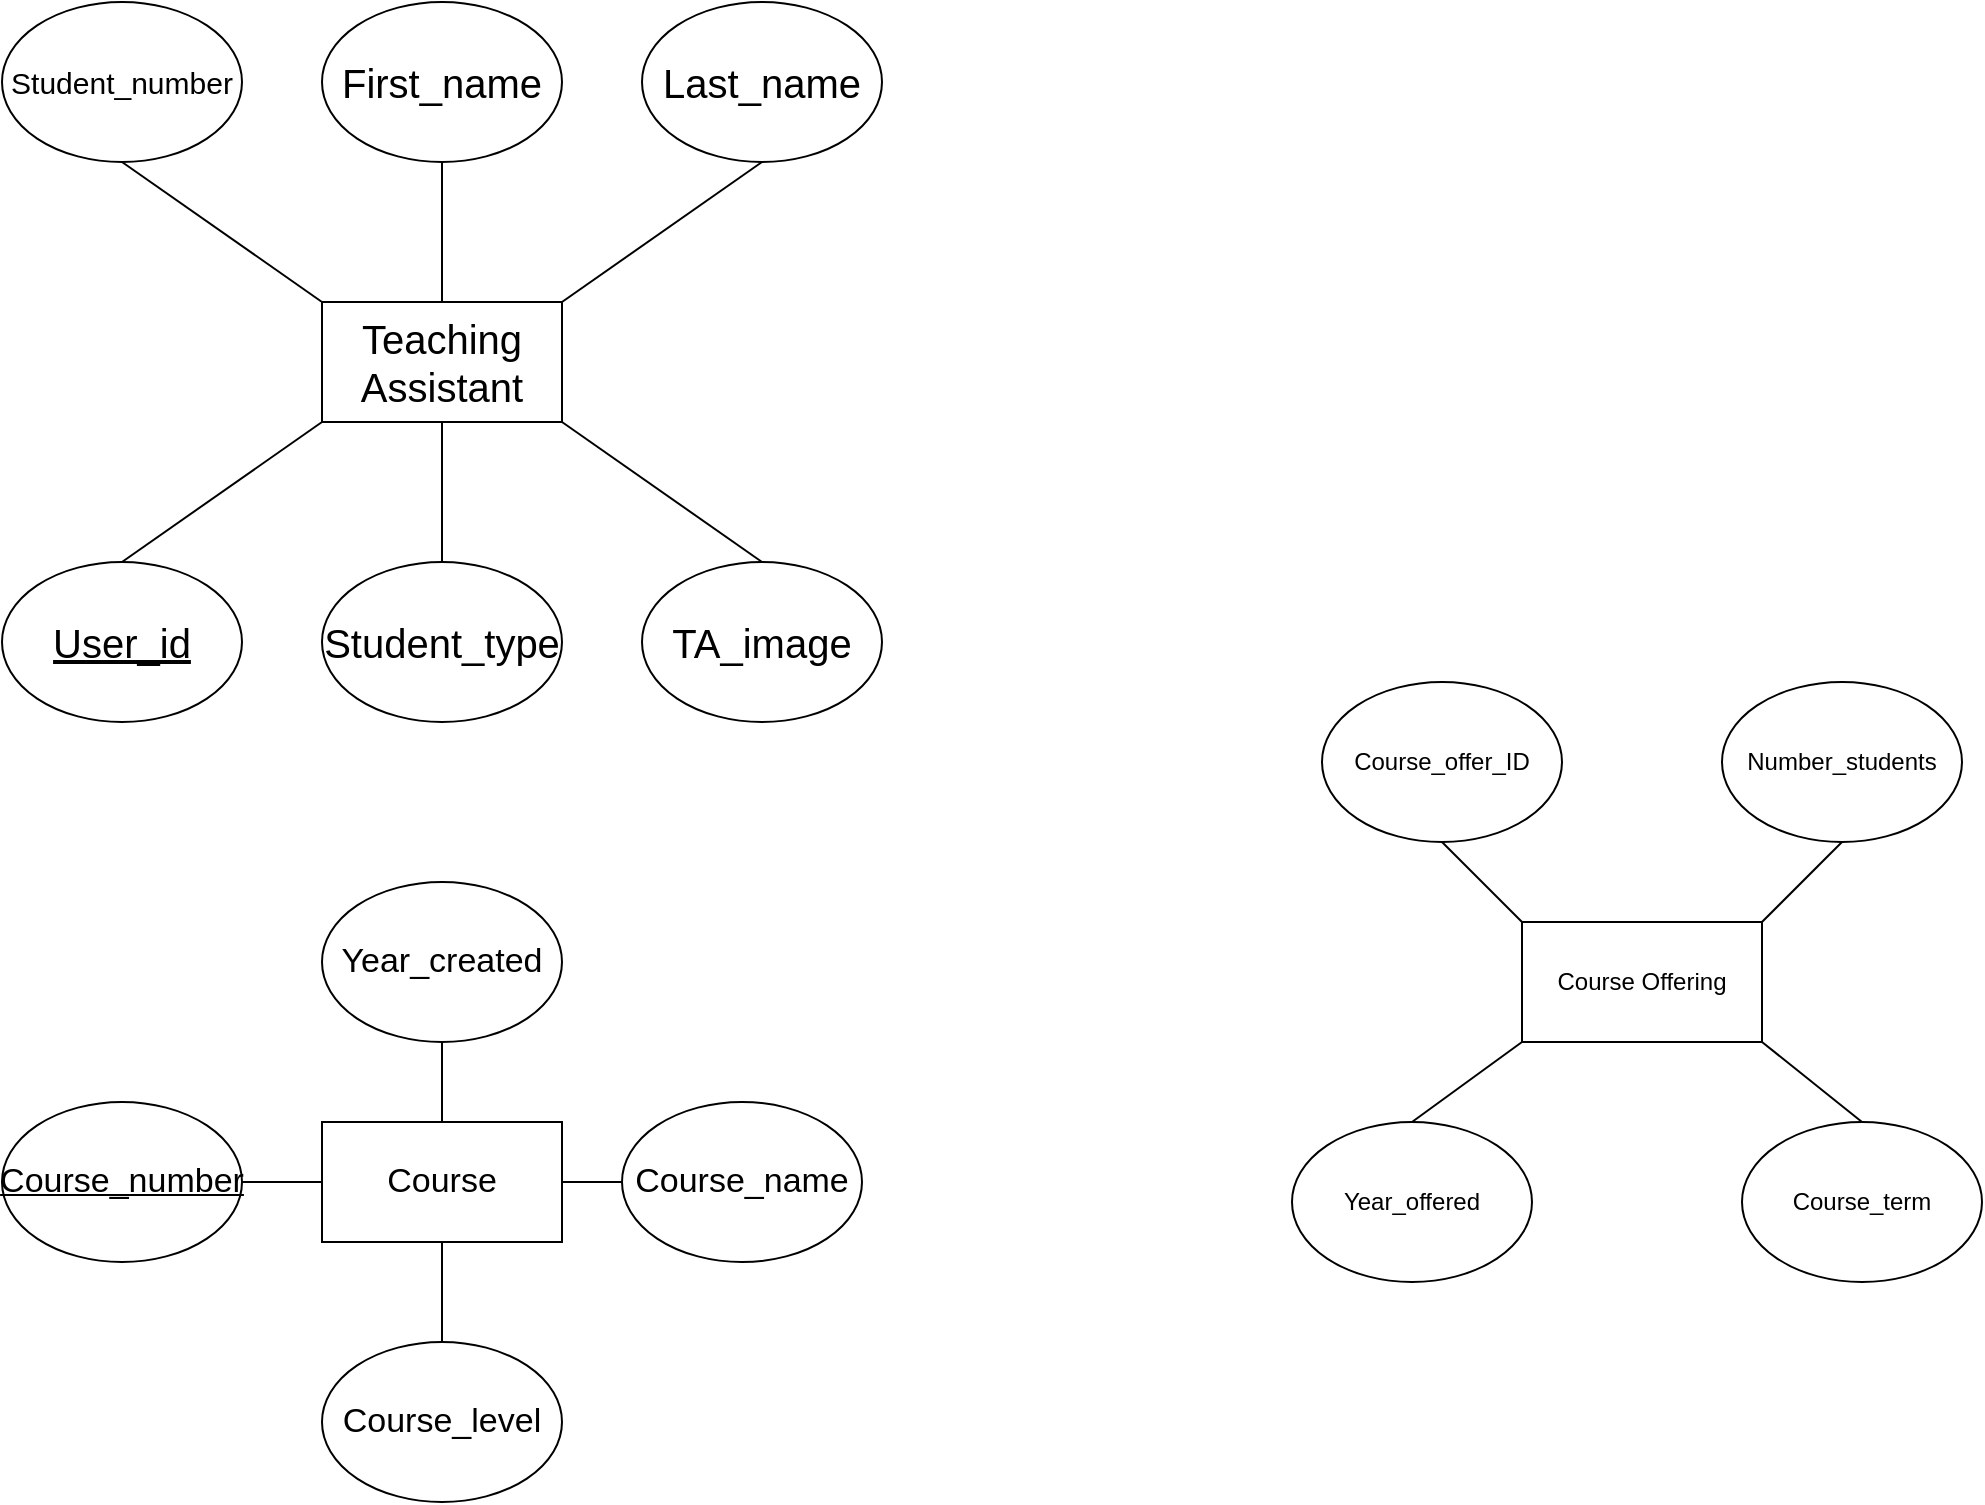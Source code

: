 <mxfile version="22.0.8" type="github">
  <diagram name="Page-1" id="qdk4hGiWt9IJAZWtmj5o">
    <mxGraphModel dx="2284" dy="786" grid="1" gridSize="10" guides="1" tooltips="1" connect="1" arrows="1" fold="1" page="1" pageScale="1" pageWidth="850" pageHeight="1100" math="0" shadow="0">
      <root>
        <mxCell id="0" />
        <mxCell id="1" parent="0" />
        <mxCell id="4lEOG-QFugNRpLi2UjpK-1" value="Teaching Assistant" style="rounded=0;whiteSpace=wrap;html=1;fontSize=20;" vertex="1" parent="1">
          <mxGeometry x="-120" y="160" width="120" height="60" as="geometry" />
        </mxCell>
        <mxCell id="4lEOG-QFugNRpLi2UjpK-2" value="First_name" style="ellipse;whiteSpace=wrap;html=1;fontSize=20;" vertex="1" parent="1">
          <mxGeometry x="-120" y="10" width="120" height="80" as="geometry" />
        </mxCell>
        <mxCell id="4lEOG-QFugNRpLi2UjpK-3" value="Last_name" style="ellipse;whiteSpace=wrap;html=1;fontSize=20;" vertex="1" parent="1">
          <mxGeometry x="40" y="10" width="120" height="80" as="geometry" />
        </mxCell>
        <mxCell id="4lEOG-QFugNRpLi2UjpK-4" value="Student_number" style="ellipse;whiteSpace=wrap;html=1;fontSize=15;" vertex="1" parent="1">
          <mxGeometry x="-280" y="10" width="120" height="80" as="geometry" />
        </mxCell>
        <mxCell id="4lEOG-QFugNRpLi2UjpK-5" value="&lt;u style=&quot;font-size: 20px;&quot;&gt;User_id&lt;/u&gt;" style="ellipse;whiteSpace=wrap;html=1;fontSize=20;" vertex="1" parent="1">
          <mxGeometry x="-280" y="290" width="120" height="80" as="geometry" />
        </mxCell>
        <mxCell id="4lEOG-QFugNRpLi2UjpK-6" value="Student_type" style="ellipse;whiteSpace=wrap;html=1;fontSize=20;" vertex="1" parent="1">
          <mxGeometry x="-120" y="290" width="120" height="80" as="geometry" />
        </mxCell>
        <mxCell id="4lEOG-QFugNRpLi2UjpK-7" value="TA_image" style="ellipse;whiteSpace=wrap;html=1;fontSize=20;" vertex="1" parent="1">
          <mxGeometry x="40" y="290" width="120" height="80" as="geometry" />
        </mxCell>
        <mxCell id="4lEOG-QFugNRpLi2UjpK-8" value="" style="endArrow=none;html=1;rounded=0;entryX=0;entryY=0;entryDx=0;entryDy=0;exitX=0.5;exitY=1;exitDx=0;exitDy=0;" edge="1" parent="1" source="4lEOG-QFugNRpLi2UjpK-4" target="4lEOG-QFugNRpLi2UjpK-1">
          <mxGeometry width="50" height="50" relative="1" as="geometry">
            <mxPoint x="120" y="440" as="sourcePoint" />
            <mxPoint x="170" y="390" as="targetPoint" />
          </mxGeometry>
        </mxCell>
        <mxCell id="4lEOG-QFugNRpLi2UjpK-9" value="" style="endArrow=none;html=1;rounded=0;entryX=0.5;entryY=0;entryDx=0;entryDy=0;exitX=0.5;exitY=1;exitDx=0;exitDy=0;" edge="1" parent="1" source="4lEOG-QFugNRpLi2UjpK-2" target="4lEOG-QFugNRpLi2UjpK-1">
          <mxGeometry width="50" height="50" relative="1" as="geometry">
            <mxPoint x="120" y="440" as="sourcePoint" />
            <mxPoint x="170" y="390" as="targetPoint" />
          </mxGeometry>
        </mxCell>
        <mxCell id="4lEOG-QFugNRpLi2UjpK-10" value="" style="endArrow=none;html=1;rounded=0;entryX=0.5;entryY=1;entryDx=0;entryDy=0;exitX=1;exitY=0;exitDx=0;exitDy=0;" edge="1" parent="1" source="4lEOG-QFugNRpLi2UjpK-1" target="4lEOG-QFugNRpLi2UjpK-3">
          <mxGeometry width="50" height="50" relative="1" as="geometry">
            <mxPoint x="120" y="440" as="sourcePoint" />
            <mxPoint x="170" y="390" as="targetPoint" />
          </mxGeometry>
        </mxCell>
        <mxCell id="4lEOG-QFugNRpLi2UjpK-11" value="" style="endArrow=none;html=1;rounded=0;entryX=0;entryY=1;entryDx=0;entryDy=0;exitX=0.5;exitY=0;exitDx=0;exitDy=0;" edge="1" parent="1" source="4lEOG-QFugNRpLi2UjpK-5" target="4lEOG-QFugNRpLi2UjpK-1">
          <mxGeometry width="50" height="50" relative="1" as="geometry">
            <mxPoint x="120" y="440" as="sourcePoint" />
            <mxPoint x="170" y="390" as="targetPoint" />
          </mxGeometry>
        </mxCell>
        <mxCell id="4lEOG-QFugNRpLi2UjpK-12" value="" style="endArrow=none;html=1;rounded=0;entryX=0.5;entryY=1;entryDx=0;entryDy=0;exitX=0.5;exitY=0;exitDx=0;exitDy=0;" edge="1" parent="1" source="4lEOG-QFugNRpLi2UjpK-6" target="4lEOG-QFugNRpLi2UjpK-1">
          <mxGeometry width="50" height="50" relative="1" as="geometry">
            <mxPoint x="120" y="440" as="sourcePoint" />
            <mxPoint x="170" y="390" as="targetPoint" />
          </mxGeometry>
        </mxCell>
        <mxCell id="4lEOG-QFugNRpLi2UjpK-13" value="" style="endArrow=none;html=1;rounded=0;entryX=1;entryY=1;entryDx=0;entryDy=0;exitX=0.5;exitY=0;exitDx=0;exitDy=0;" edge="1" parent="1" source="4lEOG-QFugNRpLi2UjpK-7" target="4lEOG-QFugNRpLi2UjpK-1">
          <mxGeometry width="50" height="50" relative="1" as="geometry">
            <mxPoint x="120" y="440" as="sourcePoint" />
            <mxPoint x="170" y="390" as="targetPoint" />
          </mxGeometry>
        </mxCell>
        <mxCell id="4lEOG-QFugNRpLi2UjpK-14" value="Course" style="rounded=0;whiteSpace=wrap;html=1;fontSize=17;" vertex="1" parent="1">
          <mxGeometry x="-120" y="570" width="120" height="60" as="geometry" />
        </mxCell>
        <mxCell id="4lEOG-QFugNRpLi2UjpK-15" value="&lt;u style=&quot;font-size: 17px;&quot;&gt;Course_number&lt;/u&gt;" style="ellipse;whiteSpace=wrap;html=1;fontSize=17;" vertex="1" parent="1">
          <mxGeometry x="-280" y="560" width="120" height="80" as="geometry" />
        </mxCell>
        <mxCell id="4lEOG-QFugNRpLi2UjpK-16" value="Course_name" style="ellipse;whiteSpace=wrap;html=1;fontSize=17;" vertex="1" parent="1">
          <mxGeometry x="30" y="560" width="120" height="80" as="geometry" />
        </mxCell>
        <mxCell id="4lEOG-QFugNRpLi2UjpK-17" value="Course_level" style="ellipse;whiteSpace=wrap;html=1;fontSize=17;" vertex="1" parent="1">
          <mxGeometry x="-120" y="680" width="120" height="80" as="geometry" />
        </mxCell>
        <mxCell id="4lEOG-QFugNRpLi2UjpK-18" value="Year_created" style="ellipse;whiteSpace=wrap;html=1;fontSize=17;" vertex="1" parent="1">
          <mxGeometry x="-120" y="450" width="120" height="80" as="geometry" />
        </mxCell>
        <mxCell id="4lEOG-QFugNRpLi2UjpK-19" value="" style="endArrow=none;html=1;rounded=0;exitX=0.5;exitY=0;exitDx=0;exitDy=0;entryX=0.5;entryY=1;entryDx=0;entryDy=0;fontSize=17;" edge="1" parent="1" source="4lEOG-QFugNRpLi2UjpK-14" target="4lEOG-QFugNRpLi2UjpK-18">
          <mxGeometry width="50" height="50" relative="1" as="geometry">
            <mxPoint x="120" y="450" as="sourcePoint" />
            <mxPoint x="170" y="400" as="targetPoint" />
          </mxGeometry>
        </mxCell>
        <mxCell id="4lEOG-QFugNRpLi2UjpK-20" value="" style="endArrow=none;html=1;rounded=0;entryX=0;entryY=0.5;entryDx=0;entryDy=0;exitX=1;exitY=0.5;exitDx=0;exitDy=0;fontSize=17;" edge="1" parent="1" source="4lEOG-QFugNRpLi2UjpK-15" target="4lEOG-QFugNRpLi2UjpK-14">
          <mxGeometry width="50" height="50" relative="1" as="geometry">
            <mxPoint x="120" y="450" as="sourcePoint" />
            <mxPoint x="170" y="400" as="targetPoint" />
          </mxGeometry>
        </mxCell>
        <mxCell id="4lEOG-QFugNRpLi2UjpK-21" value="" style="endArrow=none;html=1;rounded=0;entryX=0.5;entryY=0;entryDx=0;entryDy=0;exitX=0.5;exitY=1;exitDx=0;exitDy=0;fontSize=17;" edge="1" parent="1" source="4lEOG-QFugNRpLi2UjpK-14" target="4lEOG-QFugNRpLi2UjpK-17">
          <mxGeometry width="50" height="50" relative="1" as="geometry">
            <mxPoint x="120" y="450" as="sourcePoint" />
            <mxPoint x="170" y="400" as="targetPoint" />
          </mxGeometry>
        </mxCell>
        <mxCell id="4lEOG-QFugNRpLi2UjpK-22" value="" style="endArrow=none;html=1;rounded=0;entryX=1;entryY=0.5;entryDx=0;entryDy=0;exitX=0;exitY=0.5;exitDx=0;exitDy=0;fontSize=17;" edge="1" parent="1" source="4lEOG-QFugNRpLi2UjpK-16" target="4lEOG-QFugNRpLi2UjpK-14">
          <mxGeometry width="50" height="50" relative="1" as="geometry">
            <mxPoint x="120" y="450" as="sourcePoint" />
            <mxPoint x="170" y="400" as="targetPoint" />
          </mxGeometry>
        </mxCell>
        <mxCell id="4lEOG-QFugNRpLi2UjpK-23" value="Course Offering" style="rounded=0;whiteSpace=wrap;html=1;" vertex="1" parent="1">
          <mxGeometry x="480" y="470" width="120" height="60" as="geometry" />
        </mxCell>
        <mxCell id="4lEOG-QFugNRpLi2UjpK-24" value="Course_offer_ID" style="ellipse;whiteSpace=wrap;html=1;" vertex="1" parent="1">
          <mxGeometry x="380" y="350" width="120" height="80" as="geometry" />
        </mxCell>
        <mxCell id="4lEOG-QFugNRpLi2UjpK-25" value="Number_students" style="ellipse;whiteSpace=wrap;html=1;" vertex="1" parent="1">
          <mxGeometry x="580" y="350" width="120" height="80" as="geometry" />
        </mxCell>
        <mxCell id="4lEOG-QFugNRpLi2UjpK-26" value="Course_term" style="ellipse;whiteSpace=wrap;html=1;" vertex="1" parent="1">
          <mxGeometry x="590" y="570" width="120" height="80" as="geometry" />
        </mxCell>
        <mxCell id="4lEOG-QFugNRpLi2UjpK-27" value="Year_offered" style="ellipse;whiteSpace=wrap;html=1;" vertex="1" parent="1">
          <mxGeometry x="365" y="570" width="120" height="80" as="geometry" />
        </mxCell>
        <mxCell id="4lEOG-QFugNRpLi2UjpK-28" value="" style="endArrow=none;html=1;rounded=0;entryX=0;entryY=0;entryDx=0;entryDy=0;exitX=0.5;exitY=1;exitDx=0;exitDy=0;" edge="1" parent="1" source="4lEOG-QFugNRpLi2UjpK-24" target="4lEOG-QFugNRpLi2UjpK-23">
          <mxGeometry width="50" height="50" relative="1" as="geometry">
            <mxPoint x="400" y="380" as="sourcePoint" />
            <mxPoint x="450" y="330" as="targetPoint" />
          </mxGeometry>
        </mxCell>
        <mxCell id="4lEOG-QFugNRpLi2UjpK-29" value="" style="endArrow=none;html=1;rounded=0;entryX=1;entryY=0;entryDx=0;entryDy=0;exitX=0.5;exitY=1;exitDx=0;exitDy=0;" edge="1" parent="1" source="4lEOG-QFugNRpLi2UjpK-25" target="4lEOG-QFugNRpLi2UjpK-23">
          <mxGeometry width="50" height="50" relative="1" as="geometry">
            <mxPoint x="400" y="380" as="sourcePoint" />
            <mxPoint x="450" y="330" as="targetPoint" />
          </mxGeometry>
        </mxCell>
        <mxCell id="4lEOG-QFugNRpLi2UjpK-31" value="" style="endArrow=none;html=1;rounded=0;entryX=0;entryY=1;entryDx=0;entryDy=0;exitX=0.5;exitY=0;exitDx=0;exitDy=0;" edge="1" parent="1" source="4lEOG-QFugNRpLi2UjpK-27" target="4lEOG-QFugNRpLi2UjpK-23">
          <mxGeometry width="50" height="50" relative="1" as="geometry">
            <mxPoint x="400" y="380" as="sourcePoint" />
            <mxPoint x="450" y="330" as="targetPoint" />
          </mxGeometry>
        </mxCell>
        <mxCell id="4lEOG-QFugNRpLi2UjpK-32" value="" style="endArrow=none;html=1;rounded=0;entryX=1;entryY=1;entryDx=0;entryDy=0;exitX=0.5;exitY=0;exitDx=0;exitDy=0;" edge="1" parent="1" source="4lEOG-QFugNRpLi2UjpK-26" target="4lEOG-QFugNRpLi2UjpK-23">
          <mxGeometry width="50" height="50" relative="1" as="geometry">
            <mxPoint x="400" y="380" as="sourcePoint" />
            <mxPoint x="450" y="330" as="targetPoint" />
          </mxGeometry>
        </mxCell>
      </root>
    </mxGraphModel>
  </diagram>
</mxfile>

